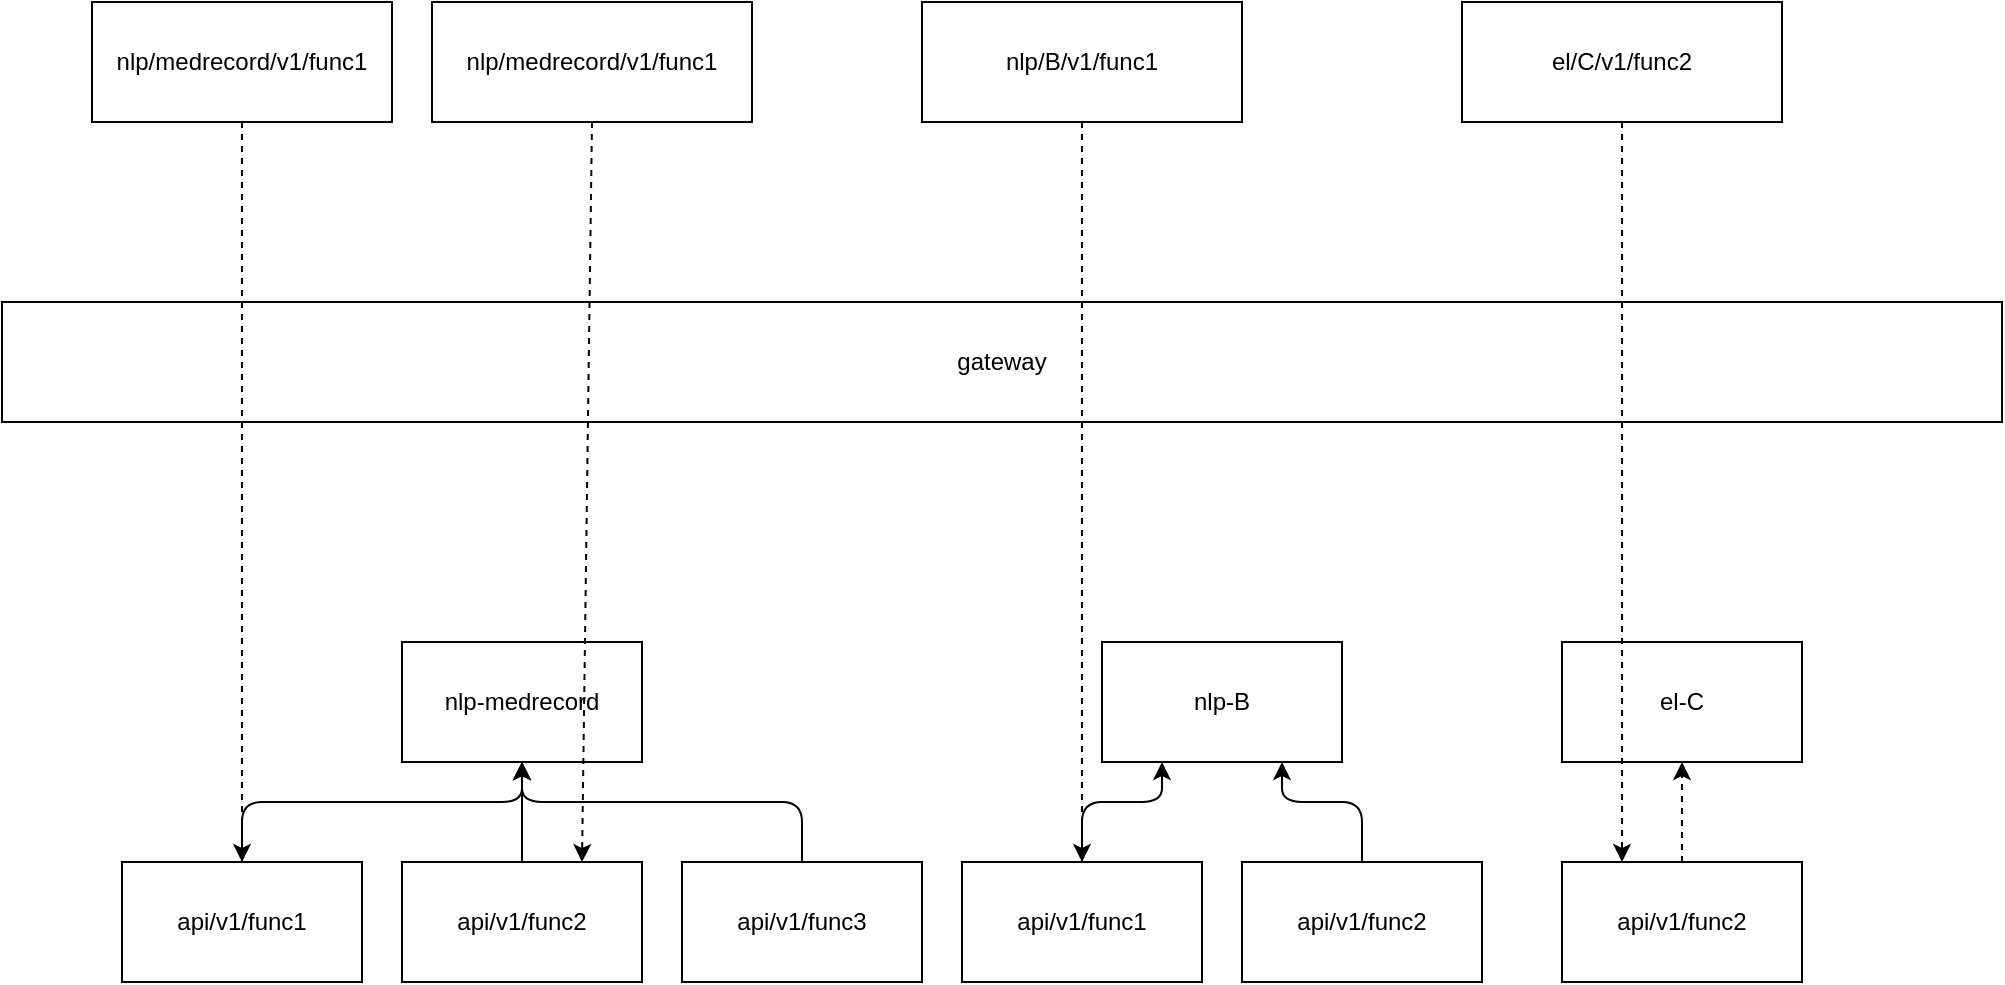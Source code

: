 <mxfile version="14.4.4" type="github">
  <diagram id="4fs_gMkxaMa-tvQYbhUm" name="Page-1">
    <mxGraphModel dx="1107" dy="843" grid="1" gridSize="10" guides="1" tooltips="1" connect="1" arrows="1" fold="1" page="1" pageScale="1" pageWidth="850" pageHeight="1100" math="0" shadow="0">
      <root>
        <mxCell id="0" />
        <mxCell id="1" parent="0" />
        <mxCell id="QgA3LsPHjs38zVOKIK-w-1" value="nlp-medrecord" style="rounded=0;whiteSpace=wrap;html=1;" vertex="1" parent="1">
          <mxGeometry x="330" y="400" width="120" height="60" as="geometry" />
        </mxCell>
        <mxCell id="QgA3LsPHjs38zVOKIK-w-2" value="nlp-B" style="rounded=0;whiteSpace=wrap;html=1;" vertex="1" parent="1">
          <mxGeometry x="680" y="400" width="120" height="60" as="geometry" />
        </mxCell>
        <mxCell id="QgA3LsPHjs38zVOKIK-w-3" value="el-C" style="rounded=0;whiteSpace=wrap;html=1;" vertex="1" parent="1">
          <mxGeometry x="910" y="400" width="120" height="60" as="geometry" />
        </mxCell>
        <mxCell id="QgA3LsPHjs38zVOKIK-w-4" value="api/v1/func1" style="rounded=0;whiteSpace=wrap;html=1;" vertex="1" parent="1">
          <mxGeometry x="190" y="510" width="120" height="60" as="geometry" />
        </mxCell>
        <mxCell id="QgA3LsPHjs38zVOKIK-w-5" value="api/v1/func2" style="rounded=0;whiteSpace=wrap;html=1;" vertex="1" parent="1">
          <mxGeometry x="330" y="510" width="120" height="60" as="geometry" />
        </mxCell>
        <mxCell id="QgA3LsPHjs38zVOKIK-w-6" value="api/v1/func3" style="rounded=0;whiteSpace=wrap;html=1;" vertex="1" parent="1">
          <mxGeometry x="470" y="510" width="120" height="60" as="geometry" />
        </mxCell>
        <mxCell id="QgA3LsPHjs38zVOKIK-w-7" value="" style="edgeStyle=segmentEdgeStyle;endArrow=classic;html=1;exitX=0.5;exitY=0;exitDx=0;exitDy=0;entryX=0.5;entryY=1;entryDx=0;entryDy=0;" edge="1" parent="1" source="QgA3LsPHjs38zVOKIK-w-6" target="QgA3LsPHjs38zVOKIK-w-1">
          <mxGeometry width="50" height="50" relative="1" as="geometry">
            <mxPoint x="460" y="460" as="sourcePoint" />
            <mxPoint x="510" y="410" as="targetPoint" />
            <Array as="points">
              <mxPoint x="530" y="480" />
              <mxPoint x="390" y="480" />
            </Array>
          </mxGeometry>
        </mxCell>
        <mxCell id="QgA3LsPHjs38zVOKIK-w-8" value="" style="edgeStyle=segmentEdgeStyle;endArrow=classic;html=1;exitX=0.5;exitY=0;exitDx=0;exitDy=0;" edge="1" parent="1" source="QgA3LsPHjs38zVOKIK-w-4">
          <mxGeometry width="50" height="50" relative="1" as="geometry">
            <mxPoint x="540" y="520" as="sourcePoint" />
            <mxPoint x="390" y="460" as="targetPoint" />
            <Array as="points">
              <mxPoint x="250" y="480" />
              <mxPoint x="390" y="480" />
            </Array>
          </mxGeometry>
        </mxCell>
        <mxCell id="QgA3LsPHjs38zVOKIK-w-9" value="" style="endArrow=classic;html=1;exitX=0.5;exitY=0;exitDx=0;exitDy=0;entryX=0.5;entryY=1;entryDx=0;entryDy=0;" edge="1" parent="1" source="QgA3LsPHjs38zVOKIK-w-5" target="QgA3LsPHjs38zVOKIK-w-1">
          <mxGeometry width="50" height="50" relative="1" as="geometry">
            <mxPoint x="460" y="460" as="sourcePoint" />
            <mxPoint x="510" y="410" as="targetPoint" />
          </mxGeometry>
        </mxCell>
        <mxCell id="QgA3LsPHjs38zVOKIK-w-10" value="gateway" style="rounded=0;whiteSpace=wrap;html=1;" vertex="1" parent="1">
          <mxGeometry x="130" y="230" width="1000" height="60" as="geometry" />
        </mxCell>
        <mxCell id="QgA3LsPHjs38zVOKIK-w-11" value="nlp/medrecord/v1/func1" style="rounded=0;whiteSpace=wrap;html=1;" vertex="1" parent="1">
          <mxGeometry x="175" y="80" width="150" height="60" as="geometry" />
        </mxCell>
        <mxCell id="QgA3LsPHjs38zVOKIK-w-12" value="" style="endArrow=classic;html=1;exitX=0.5;exitY=1;exitDx=0;exitDy=0;entryX=0.5;entryY=0;entryDx=0;entryDy=0;dashed=1;" edge="1" parent="1" source="QgA3LsPHjs38zVOKIK-w-11" target="QgA3LsPHjs38zVOKIK-w-4">
          <mxGeometry width="50" height="50" relative="1" as="geometry">
            <mxPoint x="460" y="460" as="sourcePoint" />
            <mxPoint x="510" y="410" as="targetPoint" />
          </mxGeometry>
        </mxCell>
        <mxCell id="QgA3LsPHjs38zVOKIK-w-13" value="nlp/medrecord/v1/func1" style="rounded=0;whiteSpace=wrap;html=1;" vertex="1" parent="1">
          <mxGeometry x="345" y="80" width="160" height="60" as="geometry" />
        </mxCell>
        <mxCell id="QgA3LsPHjs38zVOKIK-w-14" value="" style="endArrow=classic;html=1;exitX=0.5;exitY=1;exitDx=0;exitDy=0;entryX=0.75;entryY=0;entryDx=0;entryDy=0;dashed=1;" edge="1" parent="1" source="QgA3LsPHjs38zVOKIK-w-13" target="QgA3LsPHjs38zVOKIK-w-5">
          <mxGeometry width="50" height="50" relative="1" as="geometry">
            <mxPoint x="260" y="150" as="sourcePoint" />
            <mxPoint x="260" y="520" as="targetPoint" />
          </mxGeometry>
        </mxCell>
        <mxCell id="QgA3LsPHjs38zVOKIK-w-15" value="nlp/B/v1/func1" style="rounded=0;whiteSpace=wrap;html=1;" vertex="1" parent="1">
          <mxGeometry x="590" y="80" width="160" height="60" as="geometry" />
        </mxCell>
        <mxCell id="QgA3LsPHjs38zVOKIK-w-16" value="api/v1/func1" style="rounded=0;whiteSpace=wrap;html=1;" vertex="1" parent="1">
          <mxGeometry x="610" y="510" width="120" height="60" as="geometry" />
        </mxCell>
        <mxCell id="QgA3LsPHjs38zVOKIK-w-17" value="api/v1/func2" style="rounded=0;whiteSpace=wrap;html=1;" vertex="1" parent="1">
          <mxGeometry x="750" y="510" width="120" height="60" as="geometry" />
        </mxCell>
        <mxCell id="QgA3LsPHjs38zVOKIK-w-18" value="" style="edgeStyle=segmentEdgeStyle;endArrow=classic;html=1;exitX=0.5;exitY=0;exitDx=0;exitDy=0;entryX=0.25;entryY=1;entryDx=0;entryDy=0;" edge="1" parent="1" source="QgA3LsPHjs38zVOKIK-w-16" target="QgA3LsPHjs38zVOKIK-w-2">
          <mxGeometry width="50" height="50" relative="1" as="geometry">
            <mxPoint x="960" y="520" as="sourcePoint" />
            <mxPoint x="810" y="460" as="targetPoint" />
            <Array as="points">
              <mxPoint x="670" y="480" />
              <mxPoint x="710" y="480" />
            </Array>
          </mxGeometry>
        </mxCell>
        <mxCell id="QgA3LsPHjs38zVOKIK-w-20" value="" style="edgeStyle=segmentEdgeStyle;endArrow=classic;html=1;exitX=0.5;exitY=0;exitDx=0;exitDy=0;entryX=0.75;entryY=1;entryDx=0;entryDy=0;" edge="1" parent="1" source="QgA3LsPHjs38zVOKIK-w-17" target="QgA3LsPHjs38zVOKIK-w-2">
          <mxGeometry width="50" height="50" relative="1" as="geometry">
            <mxPoint x="680" y="520" as="sourcePoint" />
            <mxPoint x="720" y="470" as="targetPoint" />
            <Array as="points">
              <mxPoint x="810" y="480" />
              <mxPoint x="770" y="480" />
            </Array>
          </mxGeometry>
        </mxCell>
        <mxCell id="QgA3LsPHjs38zVOKIK-w-21" value="" style="endArrow=classic;html=1;exitX=0.5;exitY=1;exitDx=0;exitDy=0;entryX=0.5;entryY=0;entryDx=0;entryDy=0;dashed=1;" edge="1" parent="1" source="QgA3LsPHjs38zVOKIK-w-15" target="QgA3LsPHjs38zVOKIK-w-16">
          <mxGeometry width="50" height="50" relative="1" as="geometry">
            <mxPoint x="435" y="150" as="sourcePoint" />
            <mxPoint x="430" y="520" as="targetPoint" />
          </mxGeometry>
        </mxCell>
        <mxCell id="QgA3LsPHjs38zVOKIK-w-22" value="api/v1/func2" style="rounded=0;whiteSpace=wrap;html=1;" vertex="1" parent="1">
          <mxGeometry x="910" y="510" width="120" height="60" as="geometry" />
        </mxCell>
        <mxCell id="QgA3LsPHjs38zVOKIK-w-23" value="" style="endArrow=classic;html=1;dashed=1;exitX=0.5;exitY=0;exitDx=0;exitDy=0;entryX=0.5;entryY=1;entryDx=0;entryDy=0;" edge="1" parent="1" source="QgA3LsPHjs38zVOKIK-w-22" target="QgA3LsPHjs38zVOKIK-w-3">
          <mxGeometry width="50" height="50" relative="1" as="geometry">
            <mxPoint x="460" y="460" as="sourcePoint" />
            <mxPoint x="510" y="410" as="targetPoint" />
          </mxGeometry>
        </mxCell>
        <mxCell id="QgA3LsPHjs38zVOKIK-w-24" value="el/C/v1/func2" style="rounded=0;whiteSpace=wrap;html=1;" vertex="1" parent="1">
          <mxGeometry x="860" y="80" width="160" height="60" as="geometry" />
        </mxCell>
        <mxCell id="QgA3LsPHjs38zVOKIK-w-25" value="" style="endArrow=classic;html=1;entryX=0.25;entryY=0;entryDx=0;entryDy=0;dashed=1;exitX=0.5;exitY=1;exitDx=0;exitDy=0;" edge="1" parent="1" source="QgA3LsPHjs38zVOKIK-w-24" target="QgA3LsPHjs38zVOKIK-w-22">
          <mxGeometry width="50" height="50" relative="1" as="geometry">
            <mxPoint x="930" y="160" as="sourcePoint" />
            <mxPoint x="680" y="520" as="targetPoint" />
          </mxGeometry>
        </mxCell>
      </root>
    </mxGraphModel>
  </diagram>
</mxfile>
